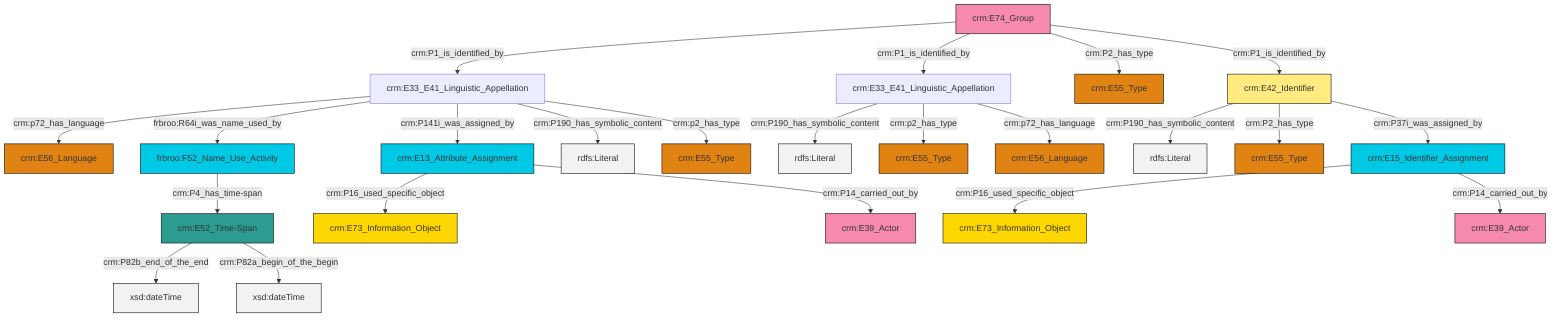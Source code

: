 graph TD
classDef Literal fill:#f2f2f2,stroke:#000000;
classDef CRM_Entity fill:#FFFFFF,stroke:#000000;
classDef Temporal_Entity fill:#00C9E6, stroke:#000000;
classDef Type fill:#E18312, stroke:#000000;
classDef Time-Span fill:#2C9C91, stroke:#000000;
classDef Appellation fill:#FFEB7F, stroke:#000000;
classDef Place fill:#008836, stroke:#000000;
classDef Persistent_Item fill:#B266B2, stroke:#000000;
classDef Conceptual_Object fill:#FFD700, stroke:#000000;
classDef Physical_Thing fill:#D2B48C, stroke:#000000;
classDef Actor fill:#f58aad, stroke:#000000;
classDef PC_Classes fill:#4ce600, stroke:#000000;
classDef Multi fill:#cccccc,stroke:#000000;

0["crm:E33_E41_Linguistic_Appellation"]:::Default -->|crm:p72_has_language| 1["crm:E56_Language"]:::Type
2["crm:E74_Group"]:::Actor -->|crm:P1_is_identified_by| 0["crm:E33_E41_Linguistic_Appellation"]:::Default
5["crm:E15_Identifier_Assignment"]:::Temporal_Entity -->|crm:P16_used_specific_object| 6["crm:E73_Information_Object"]:::Conceptual_Object
0["crm:E33_E41_Linguistic_Appellation"]:::Default -->|frbroo:R64i_was_name_used_by| 9["frbroo:F52_Name_Use_Activity"]:::Temporal_Entity
3["crm:E42_Identifier"]:::Appellation -->|crm:P190_has_symbolic_content| 10[rdfs:Literal]:::Literal
11["crm:E13_Attribute_Assignment"]:::Temporal_Entity -->|crm:P16_used_specific_object| 7["crm:E73_Information_Object"]:::Conceptual_Object
0["crm:E33_E41_Linguistic_Appellation"]:::Default -->|crm:P141i_was_assigned_by| 11["crm:E13_Attribute_Assignment"]:::Temporal_Entity
3["crm:E42_Identifier"]:::Appellation -->|crm:P2_has_type| 12["crm:E55_Type"]:::Type
2["crm:E74_Group"]:::Actor -->|crm:P1_is_identified_by| 13["crm:E33_E41_Linguistic_Appellation"]:::Default
0["crm:E33_E41_Linguistic_Appellation"]:::Default -->|crm:P190_has_symbolic_content| 17[rdfs:Literal]:::Literal
3["crm:E42_Identifier"]:::Appellation -->|crm:P37i_was_assigned_by| 5["crm:E15_Identifier_Assignment"]:::Temporal_Entity
13["crm:E33_E41_Linguistic_Appellation"]:::Default -->|crm:P190_has_symbolic_content| 19[rdfs:Literal]:::Literal
20["crm:E52_Time-Span"]:::Time-Span -->|crm:P82b_end_of_the_end| 21[xsd:dateTime]:::Literal
11["crm:E13_Attribute_Assignment"]:::Temporal_Entity -->|crm:P14_carried_out_by| 22["crm:E39_Actor"]:::Actor
0["crm:E33_E41_Linguistic_Appellation"]:::Default -->|crm:p2_has_type| 23["crm:E55_Type"]:::Type
13["crm:E33_E41_Linguistic_Appellation"]:::Default -->|crm:p2_has_type| 24["crm:E55_Type"]:::Type
13["crm:E33_E41_Linguistic_Appellation"]:::Default -->|crm:p72_has_language| 15["crm:E56_Language"]:::Type
9["frbroo:F52_Name_Use_Activity"]:::Temporal_Entity -->|crm:P4_has_time-span| 20["crm:E52_Time-Span"]:::Time-Span
2["crm:E74_Group"]:::Actor -->|crm:P2_has_type| 27["crm:E55_Type"]:::Type
2["crm:E74_Group"]:::Actor -->|crm:P1_is_identified_by| 3["crm:E42_Identifier"]:::Appellation
5["crm:E15_Identifier_Assignment"]:::Temporal_Entity -->|crm:P14_carried_out_by| 32["crm:E39_Actor"]:::Actor
20["crm:E52_Time-Span"]:::Time-Span -->|crm:P82a_begin_of_the_begin| 36[xsd:dateTime]:::Literal